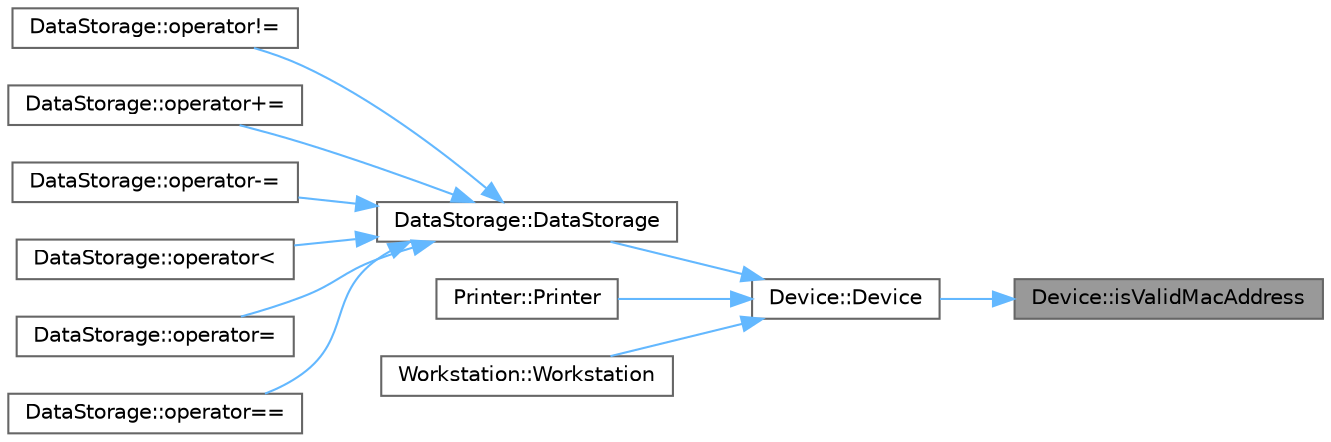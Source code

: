 digraph "Device::isValidMacAddress"
{
 // LATEX_PDF_SIZE
  bgcolor="transparent";
  edge [fontname=Helvetica,fontsize=10,labelfontname=Helvetica,labelfontsize=10];
  node [fontname=Helvetica,fontsize=10,shape=box,height=0.2,width=0.4];
  rankdir="RL";
  Node1 [id="Node000001",label="Device::isValidMacAddress",height=0.2,width=0.4,color="gray40", fillcolor="grey60", style="filled", fontcolor="black",tooltip="Проверяет валидность MAC-адреса."];
  Node1 -> Node2 [id="edge1_Node000001_Node000002",dir="back",color="steelblue1",style="solid",tooltip=" "];
  Node2 [id="Node000002",label="Device::Device",height=0.2,width=0.4,color="grey40", fillcolor="white", style="filled",URL="$class_device.html#a1927d7e644fbb38e3de008d4ba826c0b",tooltip="Конструктор базового класса Device."];
  Node2 -> Node3 [id="edge2_Node000002_Node000003",dir="back",color="steelblue1",style="solid",tooltip=" "];
  Node3 [id="Node000003",label="DataStorage::DataStorage",height=0.2,width=0.4,color="grey40", fillcolor="white", style="filled",URL="$class_data_storage.html#a4297941d93bfe90bb6be1fea50e55680",tooltip="Конструктор класса DataStorage."];
  Node3 -> Node4 [id="edge3_Node000003_Node000004",dir="back",color="steelblue1",style="solid",tooltip=" "];
  Node4 [id="Node000004",label="DataStorage::operator!=",height=0.2,width=0.4,color="grey40", fillcolor="white", style="filled",URL="$class_data_storage.html#a37b6a65ffdc9ca26c8991d28a0da39b4",tooltip="Оператор проверки на неравенство."];
  Node3 -> Node5 [id="edge4_Node000003_Node000005",dir="back",color="steelblue1",style="solid",tooltip=" "];
  Node5 [id="Node000005",label="DataStorage::operator+=",height=0.2,width=0.4,color="grey40", fillcolor="white", style="filled",URL="$class_data_storage.html#a9773a3b578154d338150d017134e84a7",tooltip="Оператор добавления данных к используемому объёму хранилища."];
  Node3 -> Node6 [id="edge5_Node000003_Node000006",dir="back",color="steelblue1",style="solid",tooltip=" "];
  Node6 [id="Node000006",label="DataStorage::operator-=",height=0.2,width=0.4,color="grey40", fillcolor="white", style="filled",URL="$class_data_storage.html#af56c38b31ba5528cbd94f73df6db57b3",tooltip="Оператор освобождения пространства в хранилище."];
  Node3 -> Node7 [id="edge6_Node000003_Node000007",dir="back",color="steelblue1",style="solid",tooltip=" "];
  Node7 [id="Node000007",label="DataStorage::operator\<",height=0.2,width=0.4,color="grey40", fillcolor="white", style="filled",URL="$class_data_storage.html#abc374945e99452db1fe68265cf0de3f6",tooltip="Оператор \"меньше\" для сравнения хранилищ по идентификатору."];
  Node3 -> Node8 [id="edge7_Node000003_Node000008",dir="back",color="steelblue1",style="solid",tooltip=" "];
  Node8 [id="Node000008",label="DataStorage::operator=",height=0.2,width=0.4,color="grey40", fillcolor="white", style="filled",URL="$class_data_storage.html#a43ed7eb00599c77d3bff3baa7ad53bf7",tooltip="Оператор установки нового значения используемого объёма."];
  Node3 -> Node9 [id="edge8_Node000003_Node000009",dir="back",color="steelblue1",style="solid",tooltip=" "];
  Node9 [id="Node000009",label="DataStorage::operator==",height=0.2,width=0.4,color="grey40", fillcolor="white", style="filled",URL="$class_data_storage.html#a7183d2e50888e1871c9e18df6de7257a",tooltip="Оператор проверки на равенство."];
  Node2 -> Node10 [id="edge9_Node000002_Node000010",dir="back",color="steelblue1",style="solid",tooltip=" "];
  Node10 [id="Node000010",label="Printer::Printer",height=0.2,width=0.4,color="grey40", fillcolor="white", style="filled",URL="$class_printer.html#ac028f6cb361b63eae2af3a7cd2a985ca",tooltip="Конструктор класса Printer."];
  Node2 -> Node11 [id="edge10_Node000002_Node000011",dir="back",color="steelblue1",style="solid",tooltip=" "];
  Node11 [id="Node000011",label="Workstation::Workstation",height=0.2,width=0.4,color="grey40", fillcolor="white", style="filled",URL="$class_workstation.html#af8504914244d126e44a6a62382d2b25f",tooltip="Конструктор класса Workstation."];
}
